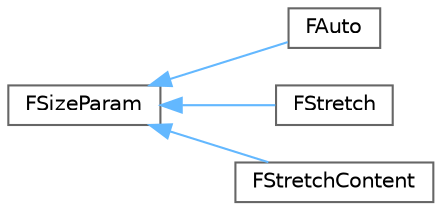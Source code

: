 digraph "Graphical Class Hierarchy"
{
 // INTERACTIVE_SVG=YES
 // LATEX_PDF_SIZE
  bgcolor="transparent";
  edge [fontname=Helvetica,fontsize=10,labelfontname=Helvetica,labelfontsize=10];
  node [fontname=Helvetica,fontsize=10,shape=box,height=0.2,width=0.4];
  rankdir="LR";
  Node0 [id="Node000000",label="FSizeParam",height=0.2,width=0.4,color="grey40", fillcolor="white", style="filled",URL="$d6/d22/structFSizeParam.html",tooltip="Base structure for size parameters."];
  Node0 -> Node1 [id="edge5084_Node000000_Node000001",dir="back",color="steelblue1",style="solid",tooltip=" "];
  Node1 [id="Node000001",label="FAuto",height=0.2,width=0.4,color="grey40", fillcolor="white", style="filled",URL="$d5/d85/structFAuto.html",tooltip="Structure for size parameters with SizeRule = SizeRule_Auto."];
  Node0 -> Node2 [id="edge5085_Node000000_Node000002",dir="back",color="steelblue1",style="solid",tooltip=" "];
  Node2 [id="Node000002",label="FStretch",height=0.2,width=0.4,color="grey40", fillcolor="white", style="filled",URL="$d3/d8b/structFStretch.html",tooltip="Structure for size parameters with SizeRule = SizeRule_Stretch."];
  Node0 -> Node3 [id="edge5086_Node000000_Node000003",dir="back",color="steelblue1",style="solid",tooltip=" "];
  Node3 [id="Node000003",label="FStretchContent",height=0.2,width=0.4,color="grey40", fillcolor="white", style="filled",URL="$db/d27/structFStretchContent.html",tooltip="Structure for size parameters with SizeRule = SizeRule_StretchContent."];
}

